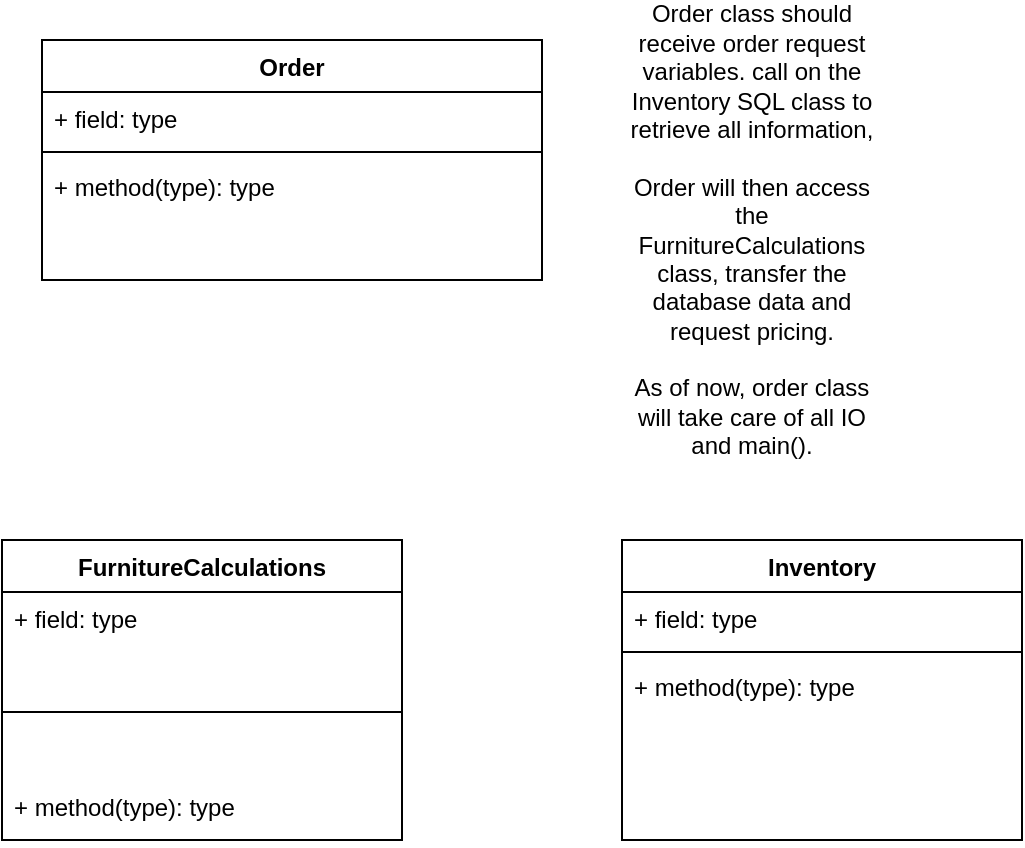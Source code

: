 <mxfile version="14.5.3" type="github">
  <diagram id="C5RBs43oDa-KdzZeNtuy" name="Page-1">
    <mxGraphModel dx="862" dy="896" grid="1" gridSize="10" guides="1" tooltips="1" connect="1" arrows="1" fold="1" page="1" pageScale="1" pageWidth="827" pageHeight="1169" math="0" shadow="0">
      <root>
        <mxCell id="WIyWlLk6GJQsqaUBKTNV-0" />
        <mxCell id="WIyWlLk6GJQsqaUBKTNV-1" parent="WIyWlLk6GJQsqaUBKTNV-0" />
        <mxCell id="N_NnaopC6pL-1q0N3gmT-20" value="Inventory" style="swimlane;fontStyle=1;align=center;verticalAlign=top;childLayout=stackLayout;horizontal=1;startSize=26;horizontalStack=0;resizeParent=1;resizeParentMax=0;resizeLast=0;collapsible=1;marginBottom=0;" vertex="1" parent="WIyWlLk6GJQsqaUBKTNV-1">
          <mxGeometry x="470" y="350" width="200" height="150" as="geometry" />
        </mxCell>
        <mxCell id="N_NnaopC6pL-1q0N3gmT-21" value="+ field: type" style="text;strokeColor=none;fillColor=none;align=left;verticalAlign=top;spacingLeft=4;spacingRight=4;overflow=hidden;rotatable=0;points=[[0,0.5],[1,0.5]];portConstraint=eastwest;" vertex="1" parent="N_NnaopC6pL-1q0N3gmT-20">
          <mxGeometry y="26" width="200" height="26" as="geometry" />
        </mxCell>
        <mxCell id="N_NnaopC6pL-1q0N3gmT-22" value="" style="line;strokeWidth=1;fillColor=none;align=left;verticalAlign=middle;spacingTop=-1;spacingLeft=3;spacingRight=3;rotatable=0;labelPosition=right;points=[];portConstraint=eastwest;" vertex="1" parent="N_NnaopC6pL-1q0N3gmT-20">
          <mxGeometry y="52" width="200" height="8" as="geometry" />
        </mxCell>
        <mxCell id="N_NnaopC6pL-1q0N3gmT-23" value="+ method(type): type" style="text;strokeColor=none;fillColor=none;align=left;verticalAlign=top;spacingLeft=4;spacingRight=4;overflow=hidden;rotatable=0;points=[[0,0.5],[1,0.5]];portConstraint=eastwest;" vertex="1" parent="N_NnaopC6pL-1q0N3gmT-20">
          <mxGeometry y="60" width="200" height="90" as="geometry" />
        </mxCell>
        <mxCell id="N_NnaopC6pL-1q0N3gmT-24" value="Order" style="swimlane;fontStyle=1;align=center;verticalAlign=top;childLayout=stackLayout;horizontal=1;startSize=26;horizontalStack=0;resizeParent=1;resizeParentMax=0;resizeLast=0;collapsible=1;marginBottom=0;" vertex="1" parent="WIyWlLk6GJQsqaUBKTNV-1">
          <mxGeometry x="180" y="100" width="250" height="120" as="geometry" />
        </mxCell>
        <mxCell id="N_NnaopC6pL-1q0N3gmT-25" value="+ field: type" style="text;strokeColor=none;fillColor=none;align=left;verticalAlign=top;spacingLeft=4;spacingRight=4;overflow=hidden;rotatable=0;points=[[0,0.5],[1,0.5]];portConstraint=eastwest;" vertex="1" parent="N_NnaopC6pL-1q0N3gmT-24">
          <mxGeometry y="26" width="250" height="26" as="geometry" />
        </mxCell>
        <mxCell id="N_NnaopC6pL-1q0N3gmT-26" value="" style="line;strokeWidth=1;fillColor=none;align=left;verticalAlign=middle;spacingTop=-1;spacingLeft=3;spacingRight=3;rotatable=0;labelPosition=right;points=[];portConstraint=eastwest;" vertex="1" parent="N_NnaopC6pL-1q0N3gmT-24">
          <mxGeometry y="52" width="250" height="8" as="geometry" />
        </mxCell>
        <mxCell id="N_NnaopC6pL-1q0N3gmT-27" value="+ method(type): type" style="text;strokeColor=none;fillColor=none;align=left;verticalAlign=top;spacingLeft=4;spacingRight=4;overflow=hidden;rotatable=0;points=[[0,0.5],[1,0.5]];portConstraint=eastwest;" vertex="1" parent="N_NnaopC6pL-1q0N3gmT-24">
          <mxGeometry y="60" width="250" height="60" as="geometry" />
        </mxCell>
        <mxCell id="N_NnaopC6pL-1q0N3gmT-28" value="FurnitureCalculations" style="swimlane;fontStyle=1;align=center;verticalAlign=top;childLayout=stackLayout;horizontal=1;startSize=26;horizontalStack=0;resizeParent=1;resizeParentMax=0;resizeLast=0;collapsible=1;marginBottom=0;" vertex="1" parent="WIyWlLk6GJQsqaUBKTNV-1">
          <mxGeometry x="160" y="350" width="200" height="150" as="geometry" />
        </mxCell>
        <mxCell id="N_NnaopC6pL-1q0N3gmT-29" value="+ field: type" style="text;strokeColor=none;fillColor=none;align=left;verticalAlign=top;spacingLeft=4;spacingRight=4;overflow=hidden;rotatable=0;points=[[0,0.5],[1,0.5]];portConstraint=eastwest;" vertex="1" parent="N_NnaopC6pL-1q0N3gmT-28">
          <mxGeometry y="26" width="200" height="26" as="geometry" />
        </mxCell>
        <mxCell id="N_NnaopC6pL-1q0N3gmT-30" value="" style="line;strokeWidth=1;fillColor=none;align=left;verticalAlign=middle;spacingTop=-1;spacingLeft=3;spacingRight=3;rotatable=0;labelPosition=right;points=[];portConstraint=eastwest;" vertex="1" parent="N_NnaopC6pL-1q0N3gmT-28">
          <mxGeometry y="52" width="200" height="68" as="geometry" />
        </mxCell>
        <mxCell id="N_NnaopC6pL-1q0N3gmT-31" value="+ method(type): type" style="text;strokeColor=none;fillColor=none;align=left;verticalAlign=top;spacingLeft=4;spacingRight=4;overflow=hidden;rotatable=0;points=[[0,0.5],[1,0.5]];portConstraint=eastwest;" vertex="1" parent="N_NnaopC6pL-1q0N3gmT-28">
          <mxGeometry y="120" width="200" height="30" as="geometry" />
        </mxCell>
        <mxCell id="N_NnaopC6pL-1q0N3gmT-32" value="&lt;div&gt;Order class should receive order request variables. call on the Inventory SQL class to retrieve all information, &lt;br&gt;&lt;/div&gt;&lt;div&gt;&lt;br&gt;&lt;/div&gt;&lt;div&gt;Order will then access the FurnitureCalculations class, transfer the database data and request pricing. &lt;br&gt;&lt;/div&gt;&lt;div&gt;&lt;br&gt;&lt;/div&gt;&lt;div&gt;As of now, order class will take care of all IO and main().&lt;br&gt;&lt;/div&gt;" style="text;html=1;strokeColor=none;fillColor=none;align=center;verticalAlign=middle;whiteSpace=wrap;rounded=0;" vertex="1" parent="WIyWlLk6GJQsqaUBKTNV-1">
          <mxGeometry x="470" y="150" width="130" height="90" as="geometry" />
        </mxCell>
      </root>
    </mxGraphModel>
  </diagram>
</mxfile>
